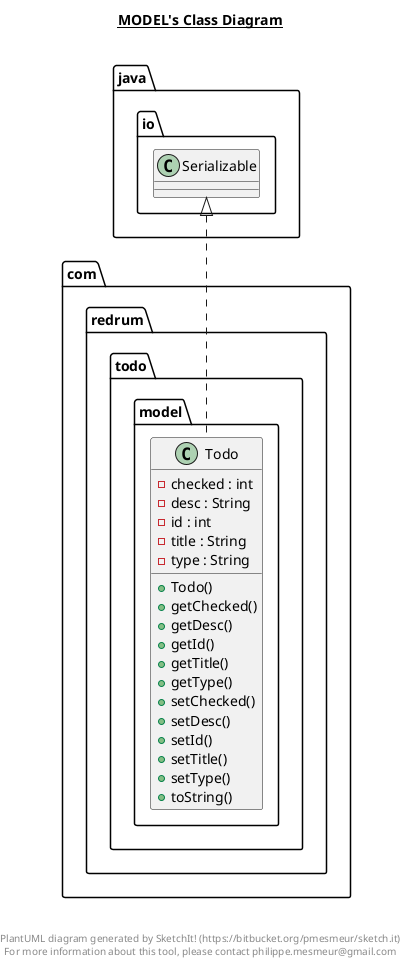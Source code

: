 @startuml

title __MODEL's Class Diagram__\n

  namespace com.redrum.todo {
    namespace model {
      class com.redrum.todo.model.Todo {
          - checked : int
          - desc : String
          - id : int
          - title : String
          - type : String
          + Todo()
          + getChecked()
          + getDesc()
          + getId()
          + getTitle()
          + getType()
          + setChecked()
          + setDesc()
          + setId()
          + setTitle()
          + setType()
          + toString()
      }
    }
  }
  

  com.redrum.todo.model.Todo .up.|> java.io.Serializable


right footer


PlantUML diagram generated by SketchIt! (https://bitbucket.org/pmesmeur/sketch.it)
For more information about this tool, please contact philippe.mesmeur@gmail.com
endfooter

@enduml
